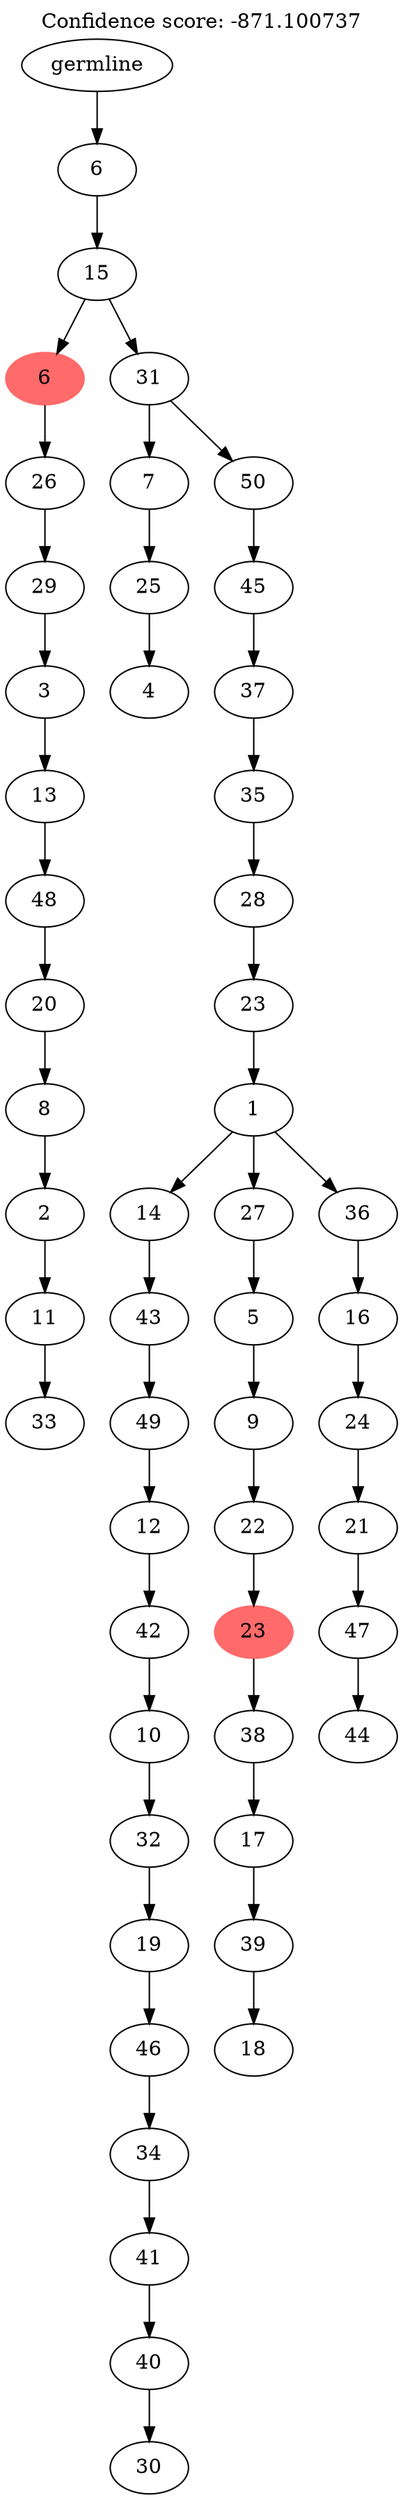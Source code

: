 digraph g {
	"51" -> "52";
	"52" [label="33"];
	"50" -> "51";
	"51" [label="11"];
	"49" -> "50";
	"50" [label="2"];
	"48" -> "49";
	"49" [label="8"];
	"47" -> "48";
	"48" [label="20"];
	"46" -> "47";
	"47" [label="48"];
	"45" -> "46";
	"46" [label="13"];
	"44" -> "45";
	"45" [label="3"];
	"43" -> "44";
	"44" [label="29"];
	"42" -> "43";
	"43" [label="26"];
	"40" -> "41";
	"41" [label="4"];
	"39" -> "40";
	"40" [label="25"];
	"37" -> "38";
	"38" [label="30"];
	"36" -> "37";
	"37" [label="40"];
	"35" -> "36";
	"36" [label="41"];
	"34" -> "35";
	"35" [label="34"];
	"33" -> "34";
	"34" [label="46"];
	"32" -> "33";
	"33" [label="19"];
	"31" -> "32";
	"32" [label="32"];
	"30" -> "31";
	"31" [label="10"];
	"29" -> "30";
	"30" [label="42"];
	"28" -> "29";
	"29" [label="12"];
	"27" -> "28";
	"28" [label="49"];
	"26" -> "27";
	"27" [label="43"];
	"24" -> "25";
	"25" [label="18"];
	"23" -> "24";
	"24" [label="39"];
	"22" -> "23";
	"23" [label="17"];
	"21" -> "22";
	"22" [label="38"];
	"20" -> "21";
	"21" [color=indianred1, style=filled, label="23"];
	"19" -> "20";
	"20" [label="22"];
	"18" -> "19";
	"19" [label="9"];
	"17" -> "18";
	"18" [label="5"];
	"15" -> "16";
	"16" [label="44"];
	"14" -> "15";
	"15" [label="47"];
	"13" -> "14";
	"14" [label="21"];
	"12" -> "13";
	"13" [label="24"];
	"11" -> "12";
	"12" [label="16"];
	"10" -> "11";
	"11" [label="36"];
	"10" -> "17";
	"17" [label="27"];
	"10" -> "26";
	"26" [label="14"];
	"9" -> "10";
	"10" [label="1"];
	"8" -> "9";
	"9" [label="23"];
	"7" -> "8";
	"8" [label="28"];
	"6" -> "7";
	"7" [label="35"];
	"5" -> "6";
	"6" [label="37"];
	"4" -> "5";
	"5" [label="45"];
	"3" -> "4";
	"4" [label="50"];
	"3" -> "39";
	"39" [label="7"];
	"2" -> "3";
	"3" [label="31"];
	"2" -> "42";
	"42" [color=indianred1, style=filled, label="6"];
	"1" -> "2";
	"2" [label="15"];
	"0" -> "1";
	"1" [label="6"];
	"0" [label="germline"];
	labelloc="t";
	label="Confidence score: -871.100737";
}
